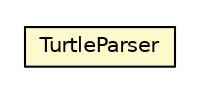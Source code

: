 #!/usr/local/bin/dot
#
# Class diagram 
# Generated by UMLGraph version R5_6-24-gf6e263 (http://www.umlgraph.org/)
#

digraph G {
	edge [fontname="Helvetica",fontsize=10,labelfontname="Helvetica",labelfontsize=10];
	node [fontname="Helvetica",fontsize=10,shape=plaintext];
	nodesep=0.25;
	ranksep=0.5;
	// org.universAAL.middleware.serialization.turtle.TurtleParser
	c401176 [label=<<table title="org.universAAL.middleware.serialization.turtle.TurtleParser" border="0" cellborder="1" cellspacing="0" cellpadding="2" port="p" bgcolor="lemonChiffon" href="./TurtleParser.html">
		<tr><td><table border="0" cellspacing="0" cellpadding="1">
<tr><td align="center" balign="center"> TurtleParser </td></tr>
		</table></td></tr>
		</table>>, URL="./TurtleParser.html", fontname="Helvetica", fontcolor="black", fontsize=10.0];
}

